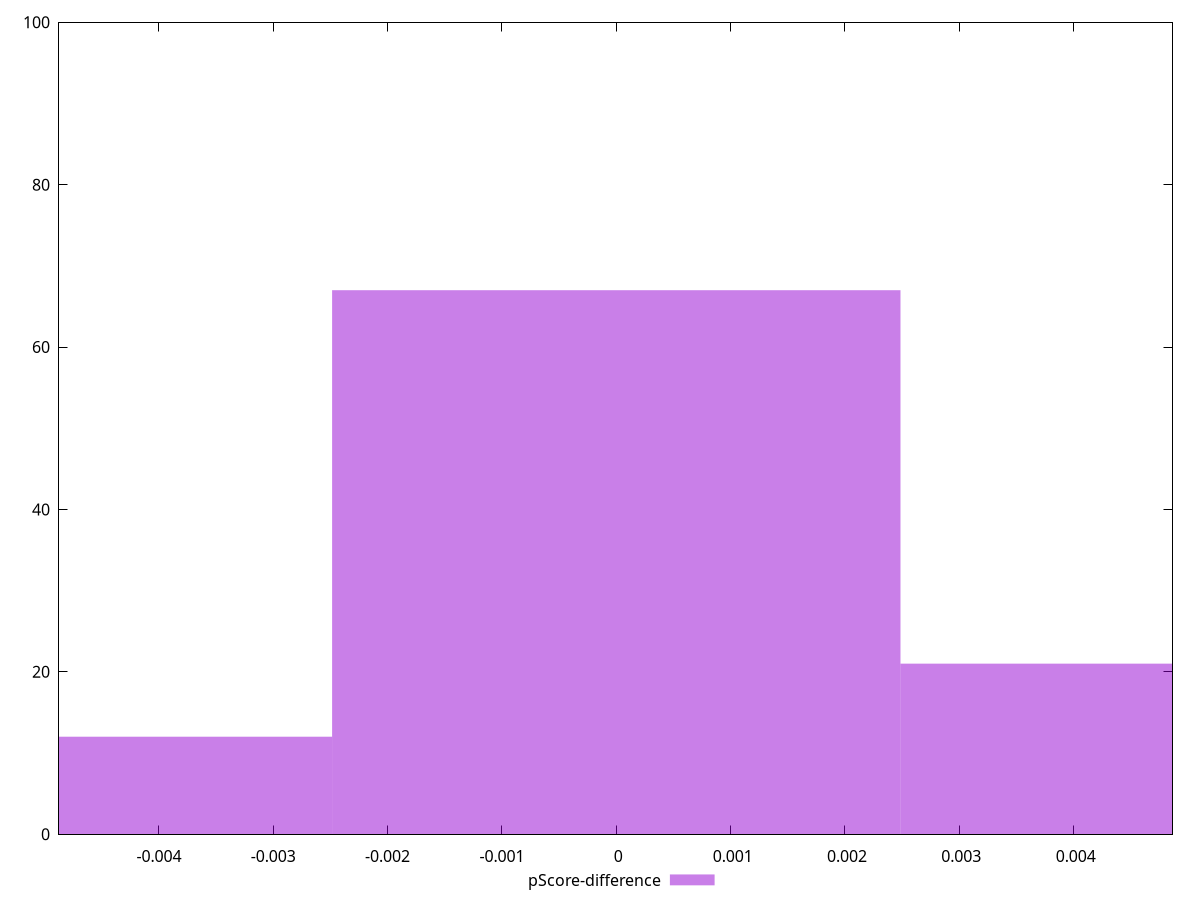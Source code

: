 reset

$pScoreDifference <<EOF
-0.004970852517034481 12
0 67
0.004970852517034481 21
EOF

set key outside below
set boxwidth 0.004970852517034481
set xrange [-0.0048739537322506354:0.0048645723108984296]
set yrange [0:100]
set trange [0:100]
set style fill transparent solid 0.5 noborder
set terminal svg size 640, 490 enhanced background rgb 'white'
set output "report_00018_2021-02-10T15-25-16.877Z/total-blocking-time/samples/pages+cached/pScore-difference/histogram.svg"

plot $pScoreDifference title "pScore-difference" with boxes

reset
